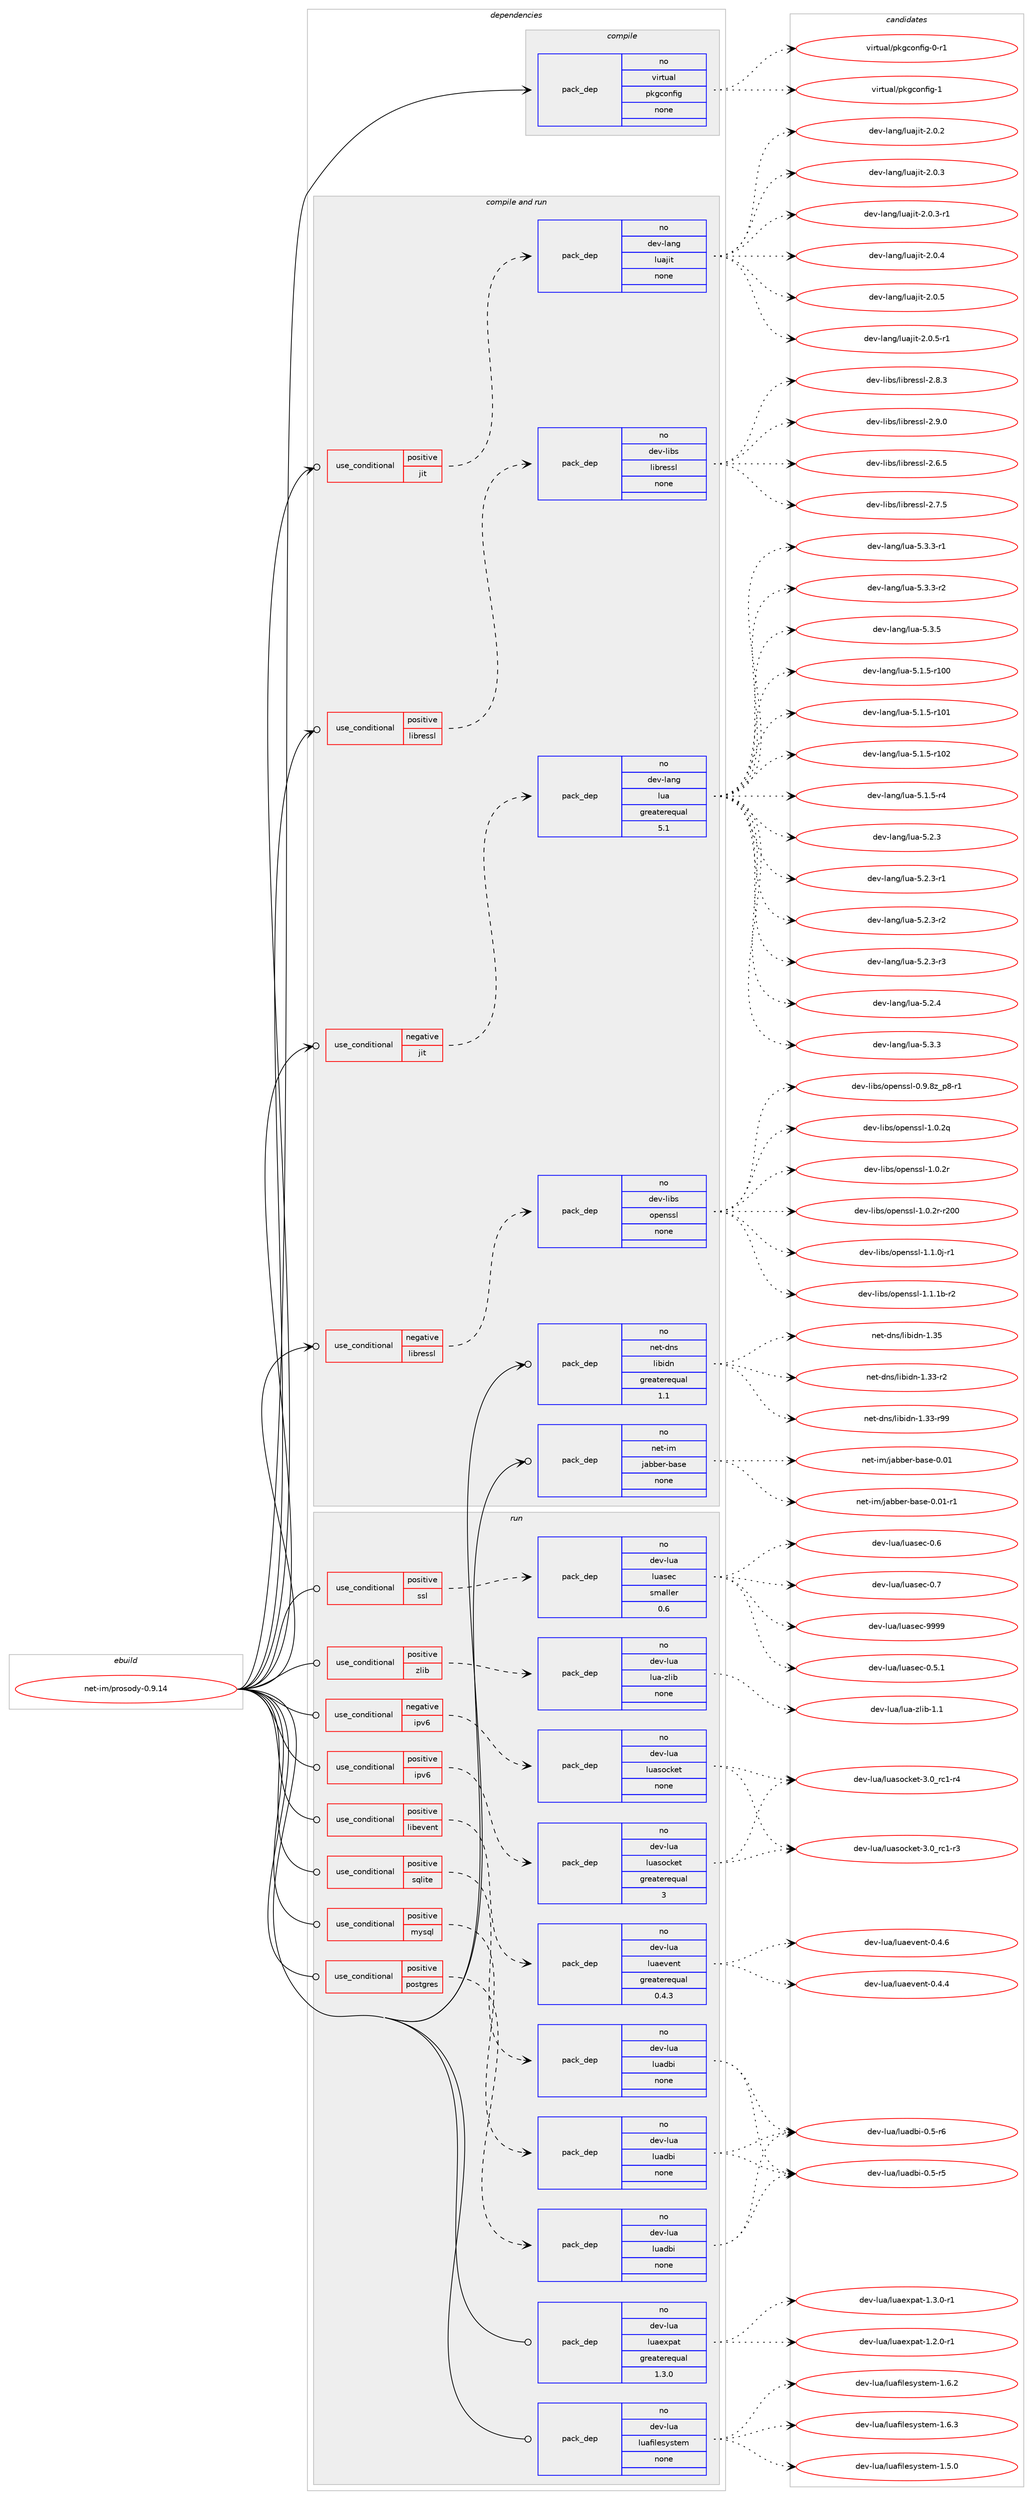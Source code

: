 digraph prolog {

# *************
# Graph options
# *************

newrank=true;
concentrate=true;
compound=true;
graph [rankdir=LR,fontname=Helvetica,fontsize=10,ranksep=1.5];#, ranksep=2.5, nodesep=0.2];
edge  [arrowhead=vee];
node  [fontname=Helvetica,fontsize=10];

# **********
# The ebuild
# **********

subgraph cluster_leftcol {
color=gray;
rank=same;
label=<<i>ebuild</i>>;
id [label="net-im/prosody-0.9.14", color=red, width=4, href="../net-im/prosody-0.9.14.svg"];
}

# ****************
# The dependencies
# ****************

subgraph cluster_midcol {
color=gray;
label=<<i>dependencies</i>>;
subgraph cluster_compile {
fillcolor="#eeeeee";
style=filled;
label=<<i>compile</i>>;
subgraph pack1183483 {
dependency1655460 [label=<<TABLE BORDER="0" CELLBORDER="1" CELLSPACING="0" CELLPADDING="4" WIDTH="220"><TR><TD ROWSPAN="6" CELLPADDING="30">pack_dep</TD></TR><TR><TD WIDTH="110">no</TD></TR><TR><TD>virtual</TD></TR><TR><TD>pkgconfig</TD></TR><TR><TD>none</TD></TR><TR><TD></TD></TR></TABLE>>, shape=none, color=blue];
}
id:e -> dependency1655460:w [weight=20,style="solid",arrowhead="vee"];
}
subgraph cluster_compileandrun {
fillcolor="#eeeeee";
style=filled;
label=<<i>compile and run</i>>;
subgraph cond445143 {
dependency1655461 [label=<<TABLE BORDER="0" CELLBORDER="1" CELLSPACING="0" CELLPADDING="4"><TR><TD ROWSPAN="3" CELLPADDING="10">use_conditional</TD></TR><TR><TD>negative</TD></TR><TR><TD>jit</TD></TR></TABLE>>, shape=none, color=red];
subgraph pack1183484 {
dependency1655462 [label=<<TABLE BORDER="0" CELLBORDER="1" CELLSPACING="0" CELLPADDING="4" WIDTH="220"><TR><TD ROWSPAN="6" CELLPADDING="30">pack_dep</TD></TR><TR><TD WIDTH="110">no</TD></TR><TR><TD>dev-lang</TD></TR><TR><TD>lua</TD></TR><TR><TD>greaterequal</TD></TR><TR><TD>5.1</TD></TR></TABLE>>, shape=none, color=blue];
}
dependency1655461:e -> dependency1655462:w [weight=20,style="dashed",arrowhead="vee"];
}
id:e -> dependency1655461:w [weight=20,style="solid",arrowhead="odotvee"];
subgraph cond445144 {
dependency1655463 [label=<<TABLE BORDER="0" CELLBORDER="1" CELLSPACING="0" CELLPADDING="4"><TR><TD ROWSPAN="3" CELLPADDING="10">use_conditional</TD></TR><TR><TD>negative</TD></TR><TR><TD>libressl</TD></TR></TABLE>>, shape=none, color=red];
subgraph pack1183485 {
dependency1655464 [label=<<TABLE BORDER="0" CELLBORDER="1" CELLSPACING="0" CELLPADDING="4" WIDTH="220"><TR><TD ROWSPAN="6" CELLPADDING="30">pack_dep</TD></TR><TR><TD WIDTH="110">no</TD></TR><TR><TD>dev-libs</TD></TR><TR><TD>openssl</TD></TR><TR><TD>none</TD></TR><TR><TD></TD></TR></TABLE>>, shape=none, color=blue];
}
dependency1655463:e -> dependency1655464:w [weight=20,style="dashed",arrowhead="vee"];
}
id:e -> dependency1655463:w [weight=20,style="solid",arrowhead="odotvee"];
subgraph cond445145 {
dependency1655465 [label=<<TABLE BORDER="0" CELLBORDER="1" CELLSPACING="0" CELLPADDING="4"><TR><TD ROWSPAN="3" CELLPADDING="10">use_conditional</TD></TR><TR><TD>positive</TD></TR><TR><TD>jit</TD></TR></TABLE>>, shape=none, color=red];
subgraph pack1183486 {
dependency1655466 [label=<<TABLE BORDER="0" CELLBORDER="1" CELLSPACING="0" CELLPADDING="4" WIDTH="220"><TR><TD ROWSPAN="6" CELLPADDING="30">pack_dep</TD></TR><TR><TD WIDTH="110">no</TD></TR><TR><TD>dev-lang</TD></TR><TR><TD>luajit</TD></TR><TR><TD>none</TD></TR><TR><TD></TD></TR></TABLE>>, shape=none, color=blue];
}
dependency1655465:e -> dependency1655466:w [weight=20,style="dashed",arrowhead="vee"];
}
id:e -> dependency1655465:w [weight=20,style="solid",arrowhead="odotvee"];
subgraph cond445146 {
dependency1655467 [label=<<TABLE BORDER="0" CELLBORDER="1" CELLSPACING="0" CELLPADDING="4"><TR><TD ROWSPAN="3" CELLPADDING="10">use_conditional</TD></TR><TR><TD>positive</TD></TR><TR><TD>libressl</TD></TR></TABLE>>, shape=none, color=red];
subgraph pack1183487 {
dependency1655468 [label=<<TABLE BORDER="0" CELLBORDER="1" CELLSPACING="0" CELLPADDING="4" WIDTH="220"><TR><TD ROWSPAN="6" CELLPADDING="30">pack_dep</TD></TR><TR><TD WIDTH="110">no</TD></TR><TR><TD>dev-libs</TD></TR><TR><TD>libressl</TD></TR><TR><TD>none</TD></TR><TR><TD></TD></TR></TABLE>>, shape=none, color=blue];
}
dependency1655467:e -> dependency1655468:w [weight=20,style="dashed",arrowhead="vee"];
}
id:e -> dependency1655467:w [weight=20,style="solid",arrowhead="odotvee"];
subgraph pack1183488 {
dependency1655469 [label=<<TABLE BORDER="0" CELLBORDER="1" CELLSPACING="0" CELLPADDING="4" WIDTH="220"><TR><TD ROWSPAN="6" CELLPADDING="30">pack_dep</TD></TR><TR><TD WIDTH="110">no</TD></TR><TR><TD>net-dns</TD></TR><TR><TD>libidn</TD></TR><TR><TD>greaterequal</TD></TR><TR><TD>1.1</TD></TR></TABLE>>, shape=none, color=blue];
}
id:e -> dependency1655469:w [weight=20,style="solid",arrowhead="odotvee"];
subgraph pack1183489 {
dependency1655470 [label=<<TABLE BORDER="0" CELLBORDER="1" CELLSPACING="0" CELLPADDING="4" WIDTH="220"><TR><TD ROWSPAN="6" CELLPADDING="30">pack_dep</TD></TR><TR><TD WIDTH="110">no</TD></TR><TR><TD>net-im</TD></TR><TR><TD>jabber-base</TD></TR><TR><TD>none</TD></TR><TR><TD></TD></TR></TABLE>>, shape=none, color=blue];
}
id:e -> dependency1655470:w [weight=20,style="solid",arrowhead="odotvee"];
}
subgraph cluster_run {
fillcolor="#eeeeee";
style=filled;
label=<<i>run</i>>;
subgraph cond445147 {
dependency1655471 [label=<<TABLE BORDER="0" CELLBORDER="1" CELLSPACING="0" CELLPADDING="4"><TR><TD ROWSPAN="3" CELLPADDING="10">use_conditional</TD></TR><TR><TD>negative</TD></TR><TR><TD>ipv6</TD></TR></TABLE>>, shape=none, color=red];
subgraph pack1183490 {
dependency1655472 [label=<<TABLE BORDER="0" CELLBORDER="1" CELLSPACING="0" CELLPADDING="4" WIDTH="220"><TR><TD ROWSPAN="6" CELLPADDING="30">pack_dep</TD></TR><TR><TD WIDTH="110">no</TD></TR><TR><TD>dev-lua</TD></TR><TR><TD>luasocket</TD></TR><TR><TD>none</TD></TR><TR><TD></TD></TR></TABLE>>, shape=none, color=blue];
}
dependency1655471:e -> dependency1655472:w [weight=20,style="dashed",arrowhead="vee"];
}
id:e -> dependency1655471:w [weight=20,style="solid",arrowhead="odot"];
subgraph cond445148 {
dependency1655473 [label=<<TABLE BORDER="0" CELLBORDER="1" CELLSPACING="0" CELLPADDING="4"><TR><TD ROWSPAN="3" CELLPADDING="10">use_conditional</TD></TR><TR><TD>positive</TD></TR><TR><TD>ipv6</TD></TR></TABLE>>, shape=none, color=red];
subgraph pack1183491 {
dependency1655474 [label=<<TABLE BORDER="0" CELLBORDER="1" CELLSPACING="0" CELLPADDING="4" WIDTH="220"><TR><TD ROWSPAN="6" CELLPADDING="30">pack_dep</TD></TR><TR><TD WIDTH="110">no</TD></TR><TR><TD>dev-lua</TD></TR><TR><TD>luasocket</TD></TR><TR><TD>greaterequal</TD></TR><TR><TD>3</TD></TR></TABLE>>, shape=none, color=blue];
}
dependency1655473:e -> dependency1655474:w [weight=20,style="dashed",arrowhead="vee"];
}
id:e -> dependency1655473:w [weight=20,style="solid",arrowhead="odot"];
subgraph cond445149 {
dependency1655475 [label=<<TABLE BORDER="0" CELLBORDER="1" CELLSPACING="0" CELLPADDING="4"><TR><TD ROWSPAN="3" CELLPADDING="10">use_conditional</TD></TR><TR><TD>positive</TD></TR><TR><TD>libevent</TD></TR></TABLE>>, shape=none, color=red];
subgraph pack1183492 {
dependency1655476 [label=<<TABLE BORDER="0" CELLBORDER="1" CELLSPACING="0" CELLPADDING="4" WIDTH="220"><TR><TD ROWSPAN="6" CELLPADDING="30">pack_dep</TD></TR><TR><TD WIDTH="110">no</TD></TR><TR><TD>dev-lua</TD></TR><TR><TD>luaevent</TD></TR><TR><TD>greaterequal</TD></TR><TR><TD>0.4.3</TD></TR></TABLE>>, shape=none, color=blue];
}
dependency1655475:e -> dependency1655476:w [weight=20,style="dashed",arrowhead="vee"];
}
id:e -> dependency1655475:w [weight=20,style="solid",arrowhead="odot"];
subgraph cond445150 {
dependency1655477 [label=<<TABLE BORDER="0" CELLBORDER="1" CELLSPACING="0" CELLPADDING="4"><TR><TD ROWSPAN="3" CELLPADDING="10">use_conditional</TD></TR><TR><TD>positive</TD></TR><TR><TD>mysql</TD></TR></TABLE>>, shape=none, color=red];
subgraph pack1183493 {
dependency1655478 [label=<<TABLE BORDER="0" CELLBORDER="1" CELLSPACING="0" CELLPADDING="4" WIDTH="220"><TR><TD ROWSPAN="6" CELLPADDING="30">pack_dep</TD></TR><TR><TD WIDTH="110">no</TD></TR><TR><TD>dev-lua</TD></TR><TR><TD>luadbi</TD></TR><TR><TD>none</TD></TR><TR><TD></TD></TR></TABLE>>, shape=none, color=blue];
}
dependency1655477:e -> dependency1655478:w [weight=20,style="dashed",arrowhead="vee"];
}
id:e -> dependency1655477:w [weight=20,style="solid",arrowhead="odot"];
subgraph cond445151 {
dependency1655479 [label=<<TABLE BORDER="0" CELLBORDER="1" CELLSPACING="0" CELLPADDING="4"><TR><TD ROWSPAN="3" CELLPADDING="10">use_conditional</TD></TR><TR><TD>positive</TD></TR><TR><TD>postgres</TD></TR></TABLE>>, shape=none, color=red];
subgraph pack1183494 {
dependency1655480 [label=<<TABLE BORDER="0" CELLBORDER="1" CELLSPACING="0" CELLPADDING="4" WIDTH="220"><TR><TD ROWSPAN="6" CELLPADDING="30">pack_dep</TD></TR><TR><TD WIDTH="110">no</TD></TR><TR><TD>dev-lua</TD></TR><TR><TD>luadbi</TD></TR><TR><TD>none</TD></TR><TR><TD></TD></TR></TABLE>>, shape=none, color=blue];
}
dependency1655479:e -> dependency1655480:w [weight=20,style="dashed",arrowhead="vee"];
}
id:e -> dependency1655479:w [weight=20,style="solid",arrowhead="odot"];
subgraph cond445152 {
dependency1655481 [label=<<TABLE BORDER="0" CELLBORDER="1" CELLSPACING="0" CELLPADDING="4"><TR><TD ROWSPAN="3" CELLPADDING="10">use_conditional</TD></TR><TR><TD>positive</TD></TR><TR><TD>sqlite</TD></TR></TABLE>>, shape=none, color=red];
subgraph pack1183495 {
dependency1655482 [label=<<TABLE BORDER="0" CELLBORDER="1" CELLSPACING="0" CELLPADDING="4" WIDTH="220"><TR><TD ROWSPAN="6" CELLPADDING="30">pack_dep</TD></TR><TR><TD WIDTH="110">no</TD></TR><TR><TD>dev-lua</TD></TR><TR><TD>luadbi</TD></TR><TR><TD>none</TD></TR><TR><TD></TD></TR></TABLE>>, shape=none, color=blue];
}
dependency1655481:e -> dependency1655482:w [weight=20,style="dashed",arrowhead="vee"];
}
id:e -> dependency1655481:w [weight=20,style="solid",arrowhead="odot"];
subgraph cond445153 {
dependency1655483 [label=<<TABLE BORDER="0" CELLBORDER="1" CELLSPACING="0" CELLPADDING="4"><TR><TD ROWSPAN="3" CELLPADDING="10">use_conditional</TD></TR><TR><TD>positive</TD></TR><TR><TD>ssl</TD></TR></TABLE>>, shape=none, color=red];
subgraph pack1183496 {
dependency1655484 [label=<<TABLE BORDER="0" CELLBORDER="1" CELLSPACING="0" CELLPADDING="4" WIDTH="220"><TR><TD ROWSPAN="6" CELLPADDING="30">pack_dep</TD></TR><TR><TD WIDTH="110">no</TD></TR><TR><TD>dev-lua</TD></TR><TR><TD>luasec</TD></TR><TR><TD>smaller</TD></TR><TR><TD>0.6</TD></TR></TABLE>>, shape=none, color=blue];
}
dependency1655483:e -> dependency1655484:w [weight=20,style="dashed",arrowhead="vee"];
}
id:e -> dependency1655483:w [weight=20,style="solid",arrowhead="odot"];
subgraph cond445154 {
dependency1655485 [label=<<TABLE BORDER="0" CELLBORDER="1" CELLSPACING="0" CELLPADDING="4"><TR><TD ROWSPAN="3" CELLPADDING="10">use_conditional</TD></TR><TR><TD>positive</TD></TR><TR><TD>zlib</TD></TR></TABLE>>, shape=none, color=red];
subgraph pack1183497 {
dependency1655486 [label=<<TABLE BORDER="0" CELLBORDER="1" CELLSPACING="0" CELLPADDING="4" WIDTH="220"><TR><TD ROWSPAN="6" CELLPADDING="30">pack_dep</TD></TR><TR><TD WIDTH="110">no</TD></TR><TR><TD>dev-lua</TD></TR><TR><TD>lua-zlib</TD></TR><TR><TD>none</TD></TR><TR><TD></TD></TR></TABLE>>, shape=none, color=blue];
}
dependency1655485:e -> dependency1655486:w [weight=20,style="dashed",arrowhead="vee"];
}
id:e -> dependency1655485:w [weight=20,style="solid",arrowhead="odot"];
subgraph pack1183498 {
dependency1655487 [label=<<TABLE BORDER="0" CELLBORDER="1" CELLSPACING="0" CELLPADDING="4" WIDTH="220"><TR><TD ROWSPAN="6" CELLPADDING="30">pack_dep</TD></TR><TR><TD WIDTH="110">no</TD></TR><TR><TD>dev-lua</TD></TR><TR><TD>luaexpat</TD></TR><TR><TD>greaterequal</TD></TR><TR><TD>1.3.0</TD></TR></TABLE>>, shape=none, color=blue];
}
id:e -> dependency1655487:w [weight=20,style="solid",arrowhead="odot"];
subgraph pack1183499 {
dependency1655488 [label=<<TABLE BORDER="0" CELLBORDER="1" CELLSPACING="0" CELLPADDING="4" WIDTH="220"><TR><TD ROWSPAN="6" CELLPADDING="30">pack_dep</TD></TR><TR><TD WIDTH="110">no</TD></TR><TR><TD>dev-lua</TD></TR><TR><TD>luafilesystem</TD></TR><TR><TD>none</TD></TR><TR><TD></TD></TR></TABLE>>, shape=none, color=blue];
}
id:e -> dependency1655488:w [weight=20,style="solid",arrowhead="odot"];
}
}

# **************
# The candidates
# **************

subgraph cluster_choices {
rank=same;
color=gray;
label=<<i>candidates</i>>;

subgraph choice1183483 {
color=black;
nodesep=1;
choice11810511411611797108471121071039911111010210510345484511449 [label="virtual/pkgconfig-0-r1", color=red, width=4,href="../virtual/pkgconfig-0-r1.svg"];
choice1181051141161179710847112107103991111101021051034549 [label="virtual/pkgconfig-1", color=red, width=4,href="../virtual/pkgconfig-1.svg"];
dependency1655460:e -> choice11810511411611797108471121071039911111010210510345484511449:w [style=dotted,weight="100"];
dependency1655460:e -> choice1181051141161179710847112107103991111101021051034549:w [style=dotted,weight="100"];
}
subgraph choice1183484 {
color=black;
nodesep=1;
choice1001011184510897110103471081179745534649465345114494848 [label="dev-lang/lua-5.1.5-r100", color=red, width=4,href="../dev-lang/lua-5.1.5-r100.svg"];
choice1001011184510897110103471081179745534649465345114494849 [label="dev-lang/lua-5.1.5-r101", color=red, width=4,href="../dev-lang/lua-5.1.5-r101.svg"];
choice1001011184510897110103471081179745534649465345114494850 [label="dev-lang/lua-5.1.5-r102", color=red, width=4,href="../dev-lang/lua-5.1.5-r102.svg"];
choice100101118451089711010347108117974553464946534511452 [label="dev-lang/lua-5.1.5-r4", color=red, width=4,href="../dev-lang/lua-5.1.5-r4.svg"];
choice10010111845108971101034710811797455346504651 [label="dev-lang/lua-5.2.3", color=red, width=4,href="../dev-lang/lua-5.2.3.svg"];
choice100101118451089711010347108117974553465046514511449 [label="dev-lang/lua-5.2.3-r1", color=red, width=4,href="../dev-lang/lua-5.2.3-r1.svg"];
choice100101118451089711010347108117974553465046514511450 [label="dev-lang/lua-5.2.3-r2", color=red, width=4,href="../dev-lang/lua-5.2.3-r2.svg"];
choice100101118451089711010347108117974553465046514511451 [label="dev-lang/lua-5.2.3-r3", color=red, width=4,href="../dev-lang/lua-5.2.3-r3.svg"];
choice10010111845108971101034710811797455346504652 [label="dev-lang/lua-5.2.4", color=red, width=4,href="../dev-lang/lua-5.2.4.svg"];
choice10010111845108971101034710811797455346514651 [label="dev-lang/lua-5.3.3", color=red, width=4,href="../dev-lang/lua-5.3.3.svg"];
choice100101118451089711010347108117974553465146514511449 [label="dev-lang/lua-5.3.3-r1", color=red, width=4,href="../dev-lang/lua-5.3.3-r1.svg"];
choice100101118451089711010347108117974553465146514511450 [label="dev-lang/lua-5.3.3-r2", color=red, width=4,href="../dev-lang/lua-5.3.3-r2.svg"];
choice10010111845108971101034710811797455346514653 [label="dev-lang/lua-5.3.5", color=red, width=4,href="../dev-lang/lua-5.3.5.svg"];
dependency1655462:e -> choice1001011184510897110103471081179745534649465345114494848:w [style=dotted,weight="100"];
dependency1655462:e -> choice1001011184510897110103471081179745534649465345114494849:w [style=dotted,weight="100"];
dependency1655462:e -> choice1001011184510897110103471081179745534649465345114494850:w [style=dotted,weight="100"];
dependency1655462:e -> choice100101118451089711010347108117974553464946534511452:w [style=dotted,weight="100"];
dependency1655462:e -> choice10010111845108971101034710811797455346504651:w [style=dotted,weight="100"];
dependency1655462:e -> choice100101118451089711010347108117974553465046514511449:w [style=dotted,weight="100"];
dependency1655462:e -> choice100101118451089711010347108117974553465046514511450:w [style=dotted,weight="100"];
dependency1655462:e -> choice100101118451089711010347108117974553465046514511451:w [style=dotted,weight="100"];
dependency1655462:e -> choice10010111845108971101034710811797455346504652:w [style=dotted,weight="100"];
dependency1655462:e -> choice10010111845108971101034710811797455346514651:w [style=dotted,weight="100"];
dependency1655462:e -> choice100101118451089711010347108117974553465146514511449:w [style=dotted,weight="100"];
dependency1655462:e -> choice100101118451089711010347108117974553465146514511450:w [style=dotted,weight="100"];
dependency1655462:e -> choice10010111845108971101034710811797455346514653:w [style=dotted,weight="100"];
}
subgraph choice1183485 {
color=black;
nodesep=1;
choice10010111845108105981154711111210111011511510845484657465612295112564511449 [label="dev-libs/openssl-0.9.8z_p8-r1", color=red, width=4,href="../dev-libs/openssl-0.9.8z_p8-r1.svg"];
choice100101118451081059811547111112101110115115108454946484650113 [label="dev-libs/openssl-1.0.2q", color=red, width=4,href="../dev-libs/openssl-1.0.2q.svg"];
choice100101118451081059811547111112101110115115108454946484650114 [label="dev-libs/openssl-1.0.2r", color=red, width=4,href="../dev-libs/openssl-1.0.2r.svg"];
choice10010111845108105981154711111210111011511510845494648465011445114504848 [label="dev-libs/openssl-1.0.2r-r200", color=red, width=4,href="../dev-libs/openssl-1.0.2r-r200.svg"];
choice1001011184510810598115471111121011101151151084549464946481064511449 [label="dev-libs/openssl-1.1.0j-r1", color=red, width=4,href="../dev-libs/openssl-1.1.0j-r1.svg"];
choice100101118451081059811547111112101110115115108454946494649984511450 [label="dev-libs/openssl-1.1.1b-r2", color=red, width=4,href="../dev-libs/openssl-1.1.1b-r2.svg"];
dependency1655464:e -> choice10010111845108105981154711111210111011511510845484657465612295112564511449:w [style=dotted,weight="100"];
dependency1655464:e -> choice100101118451081059811547111112101110115115108454946484650113:w [style=dotted,weight="100"];
dependency1655464:e -> choice100101118451081059811547111112101110115115108454946484650114:w [style=dotted,weight="100"];
dependency1655464:e -> choice10010111845108105981154711111210111011511510845494648465011445114504848:w [style=dotted,weight="100"];
dependency1655464:e -> choice1001011184510810598115471111121011101151151084549464946481064511449:w [style=dotted,weight="100"];
dependency1655464:e -> choice100101118451081059811547111112101110115115108454946494649984511450:w [style=dotted,weight="100"];
}
subgraph choice1183486 {
color=black;
nodesep=1;
choice10010111845108971101034710811797106105116455046484650 [label="dev-lang/luajit-2.0.2", color=red, width=4,href="../dev-lang/luajit-2.0.2.svg"];
choice10010111845108971101034710811797106105116455046484651 [label="dev-lang/luajit-2.0.3", color=red, width=4,href="../dev-lang/luajit-2.0.3.svg"];
choice100101118451089711010347108117971061051164550464846514511449 [label="dev-lang/luajit-2.0.3-r1", color=red, width=4,href="../dev-lang/luajit-2.0.3-r1.svg"];
choice10010111845108971101034710811797106105116455046484652 [label="dev-lang/luajit-2.0.4", color=red, width=4,href="../dev-lang/luajit-2.0.4.svg"];
choice10010111845108971101034710811797106105116455046484653 [label="dev-lang/luajit-2.0.5", color=red, width=4,href="../dev-lang/luajit-2.0.5.svg"];
choice100101118451089711010347108117971061051164550464846534511449 [label="dev-lang/luajit-2.0.5-r1", color=red, width=4,href="../dev-lang/luajit-2.0.5-r1.svg"];
dependency1655466:e -> choice10010111845108971101034710811797106105116455046484650:w [style=dotted,weight="100"];
dependency1655466:e -> choice10010111845108971101034710811797106105116455046484651:w [style=dotted,weight="100"];
dependency1655466:e -> choice100101118451089711010347108117971061051164550464846514511449:w [style=dotted,weight="100"];
dependency1655466:e -> choice10010111845108971101034710811797106105116455046484652:w [style=dotted,weight="100"];
dependency1655466:e -> choice10010111845108971101034710811797106105116455046484653:w [style=dotted,weight="100"];
dependency1655466:e -> choice100101118451089711010347108117971061051164550464846534511449:w [style=dotted,weight="100"];
}
subgraph choice1183487 {
color=black;
nodesep=1;
choice10010111845108105981154710810598114101115115108455046544653 [label="dev-libs/libressl-2.6.5", color=red, width=4,href="../dev-libs/libressl-2.6.5.svg"];
choice10010111845108105981154710810598114101115115108455046554653 [label="dev-libs/libressl-2.7.5", color=red, width=4,href="../dev-libs/libressl-2.7.5.svg"];
choice10010111845108105981154710810598114101115115108455046564651 [label="dev-libs/libressl-2.8.3", color=red, width=4,href="../dev-libs/libressl-2.8.3.svg"];
choice10010111845108105981154710810598114101115115108455046574648 [label="dev-libs/libressl-2.9.0", color=red, width=4,href="../dev-libs/libressl-2.9.0.svg"];
dependency1655468:e -> choice10010111845108105981154710810598114101115115108455046544653:w [style=dotted,weight="100"];
dependency1655468:e -> choice10010111845108105981154710810598114101115115108455046554653:w [style=dotted,weight="100"];
dependency1655468:e -> choice10010111845108105981154710810598114101115115108455046564651:w [style=dotted,weight="100"];
dependency1655468:e -> choice10010111845108105981154710810598114101115115108455046574648:w [style=dotted,weight="100"];
}
subgraph choice1183488 {
color=black;
nodesep=1;
choice11010111645100110115471081059810510011045494651514511450 [label="net-dns/libidn-1.33-r2", color=red, width=4,href="../net-dns/libidn-1.33-r2.svg"];
choice1101011164510011011547108105981051001104549465151451145757 [label="net-dns/libidn-1.33-r99", color=red, width=4,href="../net-dns/libidn-1.33-r99.svg"];
choice1101011164510011011547108105981051001104549465153 [label="net-dns/libidn-1.35", color=red, width=4,href="../net-dns/libidn-1.35.svg"];
dependency1655469:e -> choice11010111645100110115471081059810510011045494651514511450:w [style=dotted,weight="100"];
dependency1655469:e -> choice1101011164510011011547108105981051001104549465151451145757:w [style=dotted,weight="100"];
dependency1655469:e -> choice1101011164510011011547108105981051001104549465153:w [style=dotted,weight="100"];
}
subgraph choice1183489 {
color=black;
nodesep=1;
choice11010111645105109471069798981011144598971151014548464849 [label="net-im/jabber-base-0.01", color=red, width=4,href="../net-im/jabber-base-0.01.svg"];
choice110101116451051094710697989810111445989711510145484648494511449 [label="net-im/jabber-base-0.01-r1", color=red, width=4,href="../net-im/jabber-base-0.01-r1.svg"];
dependency1655470:e -> choice11010111645105109471069798981011144598971151014548464849:w [style=dotted,weight="100"];
dependency1655470:e -> choice110101116451051094710697989810111445989711510145484648494511449:w [style=dotted,weight="100"];
}
subgraph choice1183490 {
color=black;
nodesep=1;
choice1001011184510811797471081179711511199107101116455146489511499494511451 [label="dev-lua/luasocket-3.0_rc1-r3", color=red, width=4,href="../dev-lua/luasocket-3.0_rc1-r3.svg"];
choice1001011184510811797471081179711511199107101116455146489511499494511452 [label="dev-lua/luasocket-3.0_rc1-r4", color=red, width=4,href="../dev-lua/luasocket-3.0_rc1-r4.svg"];
dependency1655472:e -> choice1001011184510811797471081179711511199107101116455146489511499494511451:w [style=dotted,weight="100"];
dependency1655472:e -> choice1001011184510811797471081179711511199107101116455146489511499494511452:w [style=dotted,weight="100"];
}
subgraph choice1183491 {
color=black;
nodesep=1;
choice1001011184510811797471081179711511199107101116455146489511499494511451 [label="dev-lua/luasocket-3.0_rc1-r3", color=red, width=4,href="../dev-lua/luasocket-3.0_rc1-r3.svg"];
choice1001011184510811797471081179711511199107101116455146489511499494511452 [label="dev-lua/luasocket-3.0_rc1-r4", color=red, width=4,href="../dev-lua/luasocket-3.0_rc1-r4.svg"];
dependency1655474:e -> choice1001011184510811797471081179711511199107101116455146489511499494511451:w [style=dotted,weight="100"];
dependency1655474:e -> choice1001011184510811797471081179711511199107101116455146489511499494511452:w [style=dotted,weight="100"];
}
subgraph choice1183492 {
color=black;
nodesep=1;
choice10010111845108117974710811797101118101110116454846524652 [label="dev-lua/luaevent-0.4.4", color=red, width=4,href="../dev-lua/luaevent-0.4.4.svg"];
choice10010111845108117974710811797101118101110116454846524654 [label="dev-lua/luaevent-0.4.6", color=red, width=4,href="../dev-lua/luaevent-0.4.6.svg"];
dependency1655476:e -> choice10010111845108117974710811797101118101110116454846524652:w [style=dotted,weight="100"];
dependency1655476:e -> choice10010111845108117974710811797101118101110116454846524654:w [style=dotted,weight="100"];
}
subgraph choice1183493 {
color=black;
nodesep=1;
choice1001011184510811797471081179710098105454846534511453 [label="dev-lua/luadbi-0.5-r5", color=red, width=4,href="../dev-lua/luadbi-0.5-r5.svg"];
choice1001011184510811797471081179710098105454846534511454 [label="dev-lua/luadbi-0.5-r6", color=red, width=4,href="../dev-lua/luadbi-0.5-r6.svg"];
dependency1655478:e -> choice1001011184510811797471081179710098105454846534511453:w [style=dotted,weight="100"];
dependency1655478:e -> choice1001011184510811797471081179710098105454846534511454:w [style=dotted,weight="100"];
}
subgraph choice1183494 {
color=black;
nodesep=1;
choice1001011184510811797471081179710098105454846534511453 [label="dev-lua/luadbi-0.5-r5", color=red, width=4,href="../dev-lua/luadbi-0.5-r5.svg"];
choice1001011184510811797471081179710098105454846534511454 [label="dev-lua/luadbi-0.5-r6", color=red, width=4,href="../dev-lua/luadbi-0.5-r6.svg"];
dependency1655480:e -> choice1001011184510811797471081179710098105454846534511453:w [style=dotted,weight="100"];
dependency1655480:e -> choice1001011184510811797471081179710098105454846534511454:w [style=dotted,weight="100"];
}
subgraph choice1183495 {
color=black;
nodesep=1;
choice1001011184510811797471081179710098105454846534511453 [label="dev-lua/luadbi-0.5-r5", color=red, width=4,href="../dev-lua/luadbi-0.5-r5.svg"];
choice1001011184510811797471081179710098105454846534511454 [label="dev-lua/luadbi-0.5-r6", color=red, width=4,href="../dev-lua/luadbi-0.5-r6.svg"];
dependency1655482:e -> choice1001011184510811797471081179710098105454846534511453:w [style=dotted,weight="100"];
dependency1655482:e -> choice1001011184510811797471081179710098105454846534511454:w [style=dotted,weight="100"];
}
subgraph choice1183496 {
color=black;
nodesep=1;
choice1001011184510811797471081179711510199454846534649 [label="dev-lua/luasec-0.5.1", color=red, width=4,href="../dev-lua/luasec-0.5.1.svg"];
choice100101118451081179747108117971151019945484654 [label="dev-lua/luasec-0.6", color=red, width=4,href="../dev-lua/luasec-0.6.svg"];
choice100101118451081179747108117971151019945484655 [label="dev-lua/luasec-0.7", color=red, width=4,href="../dev-lua/luasec-0.7.svg"];
choice10010111845108117974710811797115101994557575757 [label="dev-lua/luasec-9999", color=red, width=4,href="../dev-lua/luasec-9999.svg"];
dependency1655484:e -> choice1001011184510811797471081179711510199454846534649:w [style=dotted,weight="100"];
dependency1655484:e -> choice100101118451081179747108117971151019945484654:w [style=dotted,weight="100"];
dependency1655484:e -> choice100101118451081179747108117971151019945484655:w [style=dotted,weight="100"];
dependency1655484:e -> choice10010111845108117974710811797115101994557575757:w [style=dotted,weight="100"];
}
subgraph choice1183497 {
color=black;
nodesep=1;
choice10010111845108117974710811797451221081059845494649 [label="dev-lua/lua-zlib-1.1", color=red, width=4,href="../dev-lua/lua-zlib-1.1.svg"];
dependency1655486:e -> choice10010111845108117974710811797451221081059845494649:w [style=dotted,weight="100"];
}
subgraph choice1183498 {
color=black;
nodesep=1;
choice10010111845108117974710811797101120112971164549465046484511449 [label="dev-lua/luaexpat-1.2.0-r1", color=red, width=4,href="../dev-lua/luaexpat-1.2.0-r1.svg"];
choice10010111845108117974710811797101120112971164549465146484511449 [label="dev-lua/luaexpat-1.3.0-r1", color=red, width=4,href="../dev-lua/luaexpat-1.3.0-r1.svg"];
dependency1655487:e -> choice10010111845108117974710811797101120112971164549465046484511449:w [style=dotted,weight="100"];
dependency1655487:e -> choice10010111845108117974710811797101120112971164549465146484511449:w [style=dotted,weight="100"];
}
subgraph choice1183499 {
color=black;
nodesep=1;
choice10010111845108117974710811797102105108101115121115116101109454946534648 [label="dev-lua/luafilesystem-1.5.0", color=red, width=4,href="../dev-lua/luafilesystem-1.5.0.svg"];
choice10010111845108117974710811797102105108101115121115116101109454946544650 [label="dev-lua/luafilesystem-1.6.2", color=red, width=4,href="../dev-lua/luafilesystem-1.6.2.svg"];
choice10010111845108117974710811797102105108101115121115116101109454946544651 [label="dev-lua/luafilesystem-1.6.3", color=red, width=4,href="../dev-lua/luafilesystem-1.6.3.svg"];
dependency1655488:e -> choice10010111845108117974710811797102105108101115121115116101109454946534648:w [style=dotted,weight="100"];
dependency1655488:e -> choice10010111845108117974710811797102105108101115121115116101109454946544650:w [style=dotted,weight="100"];
dependency1655488:e -> choice10010111845108117974710811797102105108101115121115116101109454946544651:w [style=dotted,weight="100"];
}
}

}

